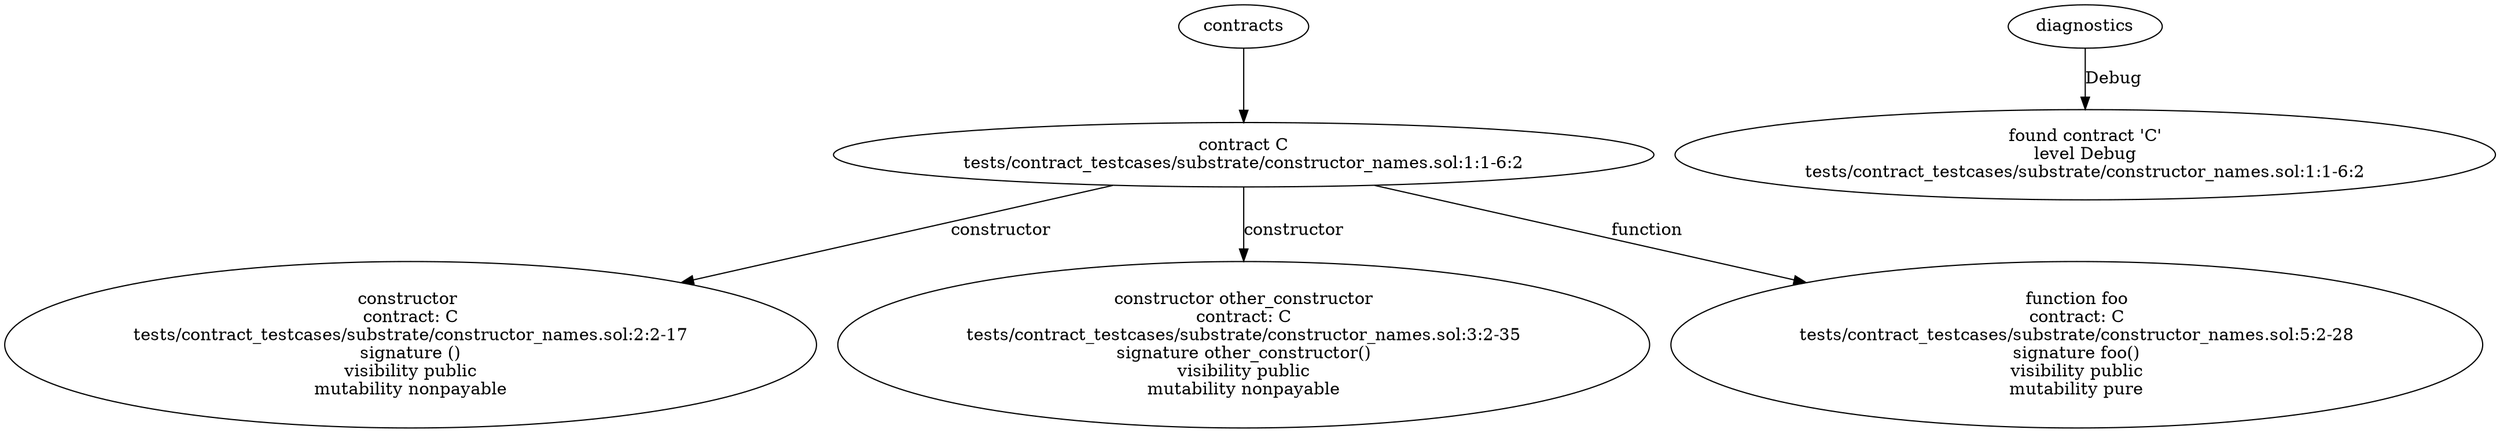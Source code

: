 strict digraph "tests/contract_testcases/substrate/constructor_names.sol" {
	contract [label="contract C\ntests/contract_testcases/substrate/constructor_names.sol:1:1-6:2"]
	node_2 [label="constructor \ncontract: C\ntests/contract_testcases/substrate/constructor_names.sol:2:2-17\nsignature ()\nvisibility public\nmutability nonpayable"]
	other_constructor [label="constructor other_constructor\ncontract: C\ntests/contract_testcases/substrate/constructor_names.sol:3:2-35\nsignature other_constructor()\nvisibility public\nmutability nonpayable"]
	foo [label="function foo\ncontract: C\ntests/contract_testcases/substrate/constructor_names.sol:5:2-28\nsignature foo()\nvisibility public\nmutability pure"]
	diagnostic [label="found contract 'C'\nlevel Debug\ntests/contract_testcases/substrate/constructor_names.sol:1:1-6:2"]
	contracts -> contract
	contract -> node_2 [label="constructor"]
	contract -> other_constructor [label="constructor"]
	contract -> foo [label="function"]
	diagnostics -> diagnostic [label="Debug"]
}
